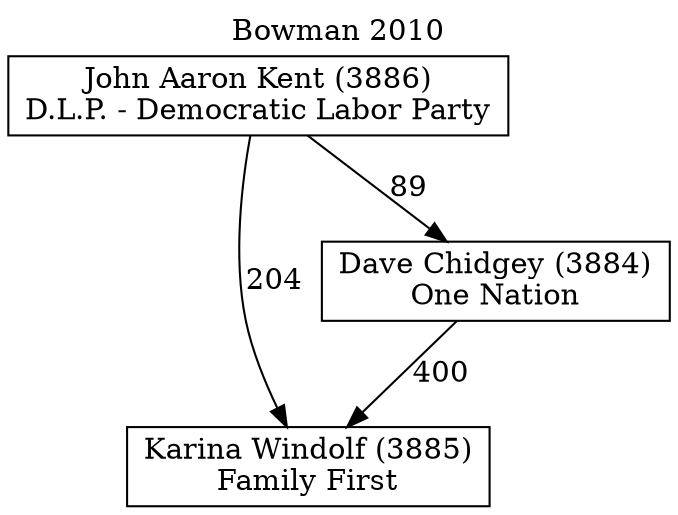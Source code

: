 // House preference flow
digraph "Karina Windolf (3885)_Bowman_2010" {
	graph [label="Bowman 2010" labelloc=t mclimit=10]
	node [shape=box]
	"Karina Windolf (3885)" [label="Karina Windolf (3885)
Family First"]
	"Dave Chidgey (3884)" [label="Dave Chidgey (3884)
One Nation"]
	"John Aaron Kent (3886)" [label="John Aaron Kent (3886)
D.L.P. - Democratic Labor Party"]
	"Dave Chidgey (3884)" -> "Karina Windolf (3885)" [label=400]
	"John Aaron Kent (3886)" -> "Dave Chidgey (3884)" [label=89]
	"John Aaron Kent (3886)" -> "Karina Windolf (3885)" [label=204]
}

